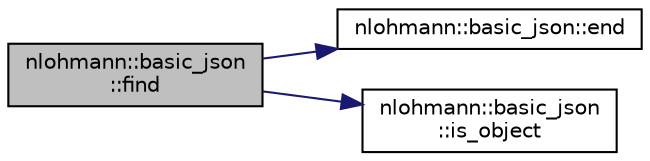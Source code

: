 digraph "nlohmann::basic_json::find"
{
 // LATEX_PDF_SIZE
  edge [fontname="Helvetica",fontsize="10",labelfontname="Helvetica",labelfontsize="10"];
  node [fontname="Helvetica",fontsize="10",shape=record];
  rankdir="LR";
  Node160 [label="nlohmann::basic_json\l::find",height=0.2,width=0.4,color="black", fillcolor="grey75", style="filled", fontcolor="black",tooltip="find an element in a JSON object"];
  Node160 -> Node161 [color="midnightblue",fontsize="10",style="solid"];
  Node161 [label="nlohmann::basic_json::end",height=0.2,width=0.4,color="black", fillcolor="white", style="filled",URL="$classnlohmann_1_1basic__json.html#a13e032a02a7fd8a93fdddc2fcbc4763c",tooltip="returns an iterator to one past the last element"];
  Node160 -> Node162 [color="midnightblue",fontsize="10",style="solid"];
  Node162 [label="nlohmann::basic_json\l::is_object",height=0.2,width=0.4,color="black", fillcolor="white", style="filled",URL="$classnlohmann_1_1basic__json.html#af8f511af124e82e4579f444b4175787c",tooltip="return whether value is an object"];
}
